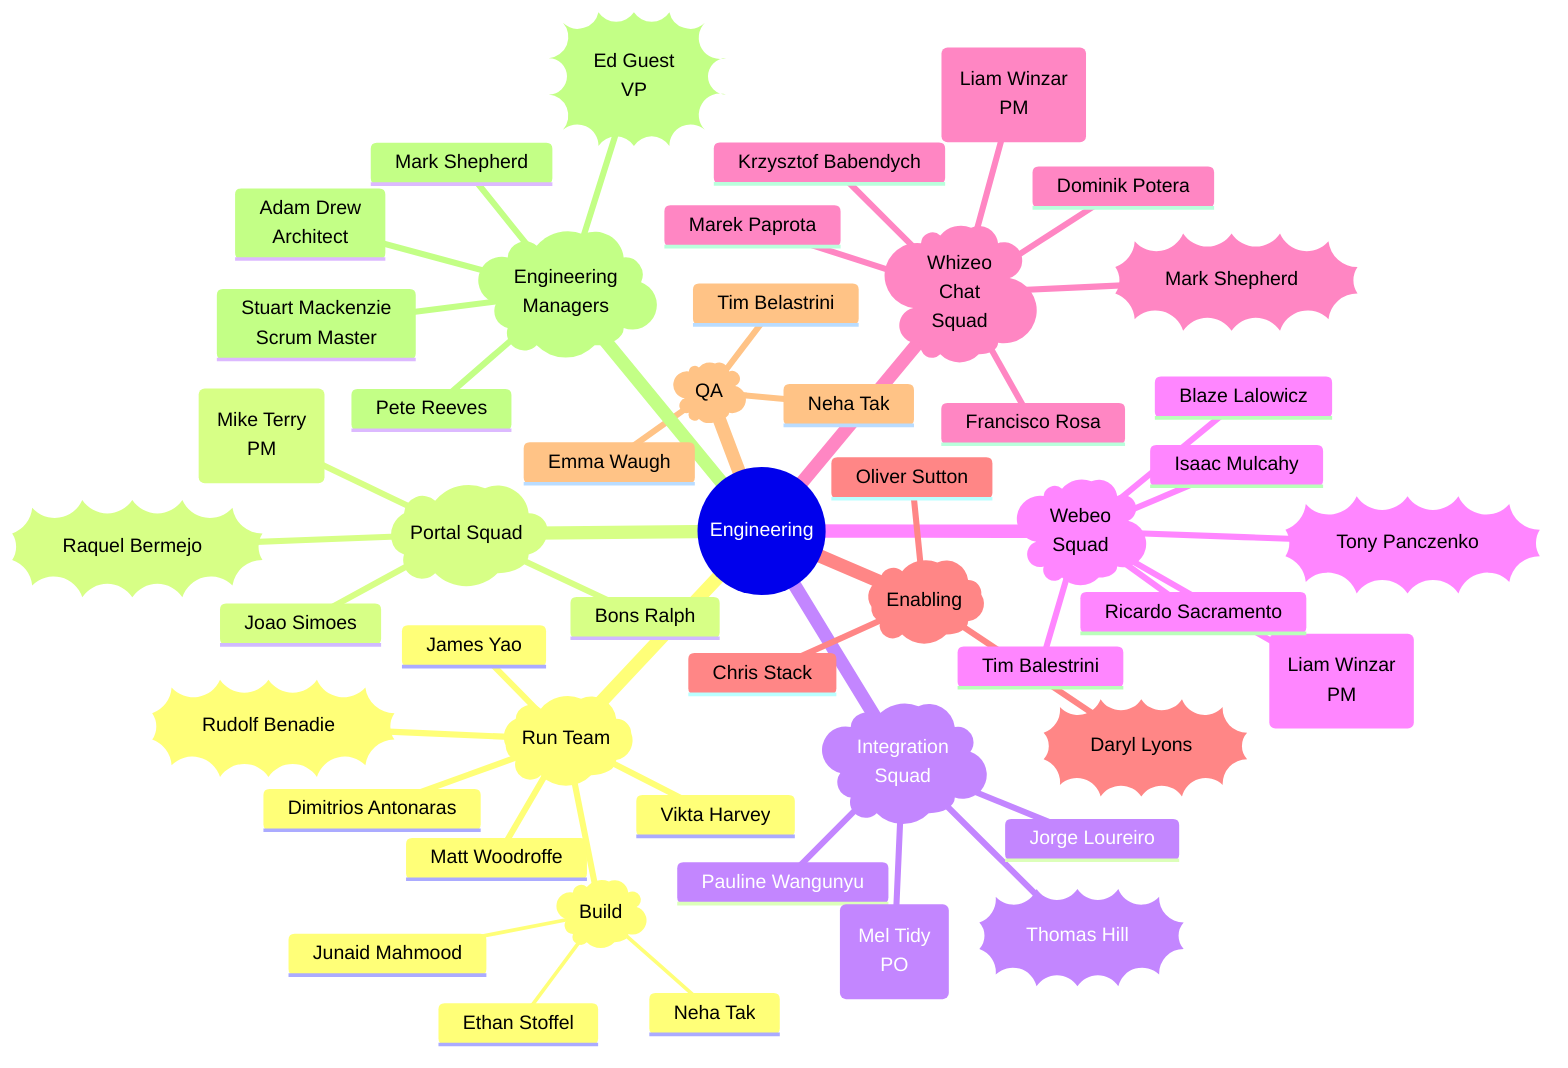 mindmap
  root((Engineering )
    )Run Team(
        ))Rudolf Benadie((
      Vikta Harvey
      Dimitrios Antonaras
      Matt Woodroffe
      James Yao
      )Build(
        Junaid Mahmood
        Ethan Stoffel
        Neha Tak

    )Portal Squad(
        ))Raquel Bermejo((
      (Mike Terry<br>PM)
      Joao Simoes
      Bons Ralph
    )Integration <br>Squad(
        ))Thomas Hill((
        
      Jorge Loureiro
      Pauline Wangunyu
      (Mel Tidy <br>PO)
      
    )Webeo<br> Squad(
        ))Tony Panczenko((
      (Liam Winzar<br> PM)  
      Blaze Lalowicz
      Isaac Mulcahy
      Ricardo Sacramento
      Tim Balestrini
   
    )Whizeo <br>Chat <br>Squad(
        ))Mark Shepherd((
      
      (Liam Winzar <br>PM)
      Marek Paprota
      Dominik Potera
      Krzysztof Babendych
      Francisco Rosa
    )Enabling(
        ))Daryl Lyons((
      Oliver Sutton
      Chris Stack
    )QA(
      Emma Waugh
      Neha Tak
      Tim Belastrini
    )Engineering<br>Managers(
      ))Ed Guest<br>VP((
      Pete Reeves
      Mark Shepherd
      Stuart Mackenzie<br>Scrum Master
      Adam Drew<br> Architect